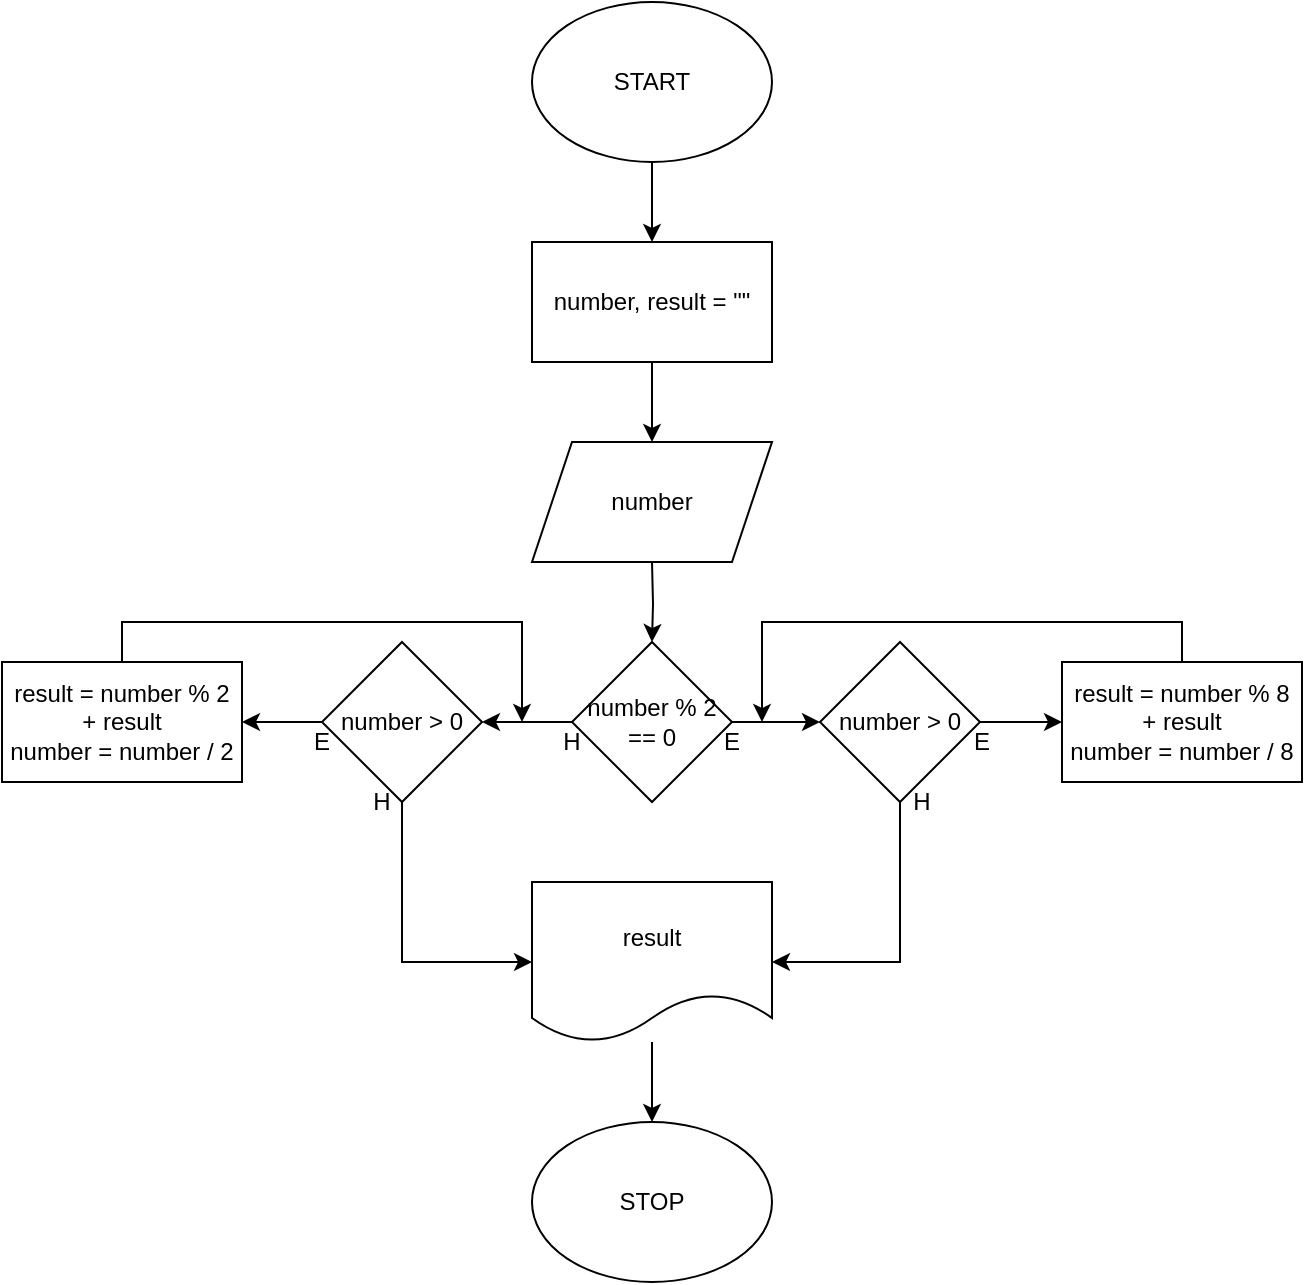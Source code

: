 <mxfile version="13.9.9" type="device"><diagram id="j4sglhTWgFKUVq_U1RRC" name="Page-1"><mxGraphModel dx="1002" dy="628" grid="1" gridSize="10" guides="1" tooltips="1" connect="1" arrows="1" fold="1" page="1" pageScale="1" pageWidth="850" pageHeight="1100" math="0" shadow="0"><root><mxCell id="0"/><mxCell id="1" parent="0"/><mxCell id="uGl9izMZ99gcYVm2GILh-11" style="edgeStyle=orthogonalEdgeStyle;rounded=0;orthogonalLoop=1;jettySize=auto;html=1;entryX=0.5;entryY=0;entryDx=0;entryDy=0;" parent="1" source="uGl9izMZ99gcYVm2GILh-1" target="uGl9izMZ99gcYVm2GILh-2" edge="1"><mxGeometry relative="1" as="geometry"/></mxCell><mxCell id="uGl9izMZ99gcYVm2GILh-1" value="START" style="ellipse;whiteSpace=wrap;html=1;" parent="1" vertex="1"><mxGeometry x="365" width="120" height="80" as="geometry"/></mxCell><mxCell id="uGl9izMZ99gcYVm2GILh-12" style="edgeStyle=orthogonalEdgeStyle;rounded=0;orthogonalLoop=1;jettySize=auto;html=1;" parent="1" target="uGl9izMZ99gcYVm2GILh-3" edge="1"><mxGeometry relative="1" as="geometry"><mxPoint x="425" y="280" as="sourcePoint"/></mxGeometry></mxCell><mxCell id="d583doVO8bOeoWh7Vi-T-2" style="edgeStyle=orthogonalEdgeStyle;rounded=0;orthogonalLoop=1;jettySize=auto;html=1;entryX=0.5;entryY=0;entryDx=0;entryDy=0;" edge="1" parent="1" source="uGl9izMZ99gcYVm2GILh-2" target="d583doVO8bOeoWh7Vi-T-1"><mxGeometry relative="1" as="geometry"/></mxCell><mxCell id="uGl9izMZ99gcYVm2GILh-2" value="number, result = &quot;&quot;" style="rounded=0;whiteSpace=wrap;html=1;" parent="1" vertex="1"><mxGeometry x="365" y="120" width="120" height="60" as="geometry"/></mxCell><mxCell id="uGl9izMZ99gcYVm2GILh-13" style="edgeStyle=orthogonalEdgeStyle;rounded=0;orthogonalLoop=1;jettySize=auto;html=1;entryX=0;entryY=0.5;entryDx=0;entryDy=0;" parent="1" source="uGl9izMZ99gcYVm2GILh-3" target="uGl9izMZ99gcYVm2GILh-5" edge="1"><mxGeometry relative="1" as="geometry"/></mxCell><mxCell id="uGl9izMZ99gcYVm2GILh-17" style="edgeStyle=orthogonalEdgeStyle;rounded=0;orthogonalLoop=1;jettySize=auto;html=1;entryX=1;entryY=0.5;entryDx=0;entryDy=0;" parent="1" source="uGl9izMZ99gcYVm2GILh-3" target="uGl9izMZ99gcYVm2GILh-9" edge="1"><mxGeometry relative="1" as="geometry"/></mxCell><mxCell id="uGl9izMZ99gcYVm2GILh-3" value="number % 2 == 0" style="rhombus;whiteSpace=wrap;html=1;" parent="1" vertex="1"><mxGeometry x="385" y="320" width="80" height="80" as="geometry"/></mxCell><mxCell id="uGl9izMZ99gcYVm2GILh-14" style="edgeStyle=orthogonalEdgeStyle;rounded=0;orthogonalLoop=1;jettySize=auto;html=1;entryX=0;entryY=0.5;entryDx=0;entryDy=0;" parent="1" source="uGl9izMZ99gcYVm2GILh-5" target="uGl9izMZ99gcYVm2GILh-6" edge="1"><mxGeometry relative="1" as="geometry"/></mxCell><mxCell id="uGl9izMZ99gcYVm2GILh-20" style="edgeStyle=orthogonalEdgeStyle;rounded=0;orthogonalLoop=1;jettySize=auto;html=1;entryX=1;entryY=0.5;entryDx=0;entryDy=0;" parent="1" source="uGl9izMZ99gcYVm2GILh-5" target="uGl9izMZ99gcYVm2GILh-8" edge="1"><mxGeometry relative="1" as="geometry"><Array as="points"><mxPoint x="549" y="480"/></Array></mxGeometry></mxCell><mxCell id="uGl9izMZ99gcYVm2GILh-5" value="number &amp;gt; 0" style="rhombus;whiteSpace=wrap;html=1;" parent="1" vertex="1"><mxGeometry x="509" y="320" width="80" height="80" as="geometry"/></mxCell><mxCell id="uGl9izMZ99gcYVm2GILh-15" style="edgeStyle=orthogonalEdgeStyle;rounded=0;orthogonalLoop=1;jettySize=auto;html=1;" parent="1" source="uGl9izMZ99gcYVm2GILh-6" edge="1"><mxGeometry relative="1" as="geometry"><mxPoint x="480" y="360" as="targetPoint"/><Array as="points"><mxPoint x="690" y="310"/><mxPoint x="480" y="310"/></Array></mxGeometry></mxCell><mxCell id="uGl9izMZ99gcYVm2GILh-6" value="result = number % 8 + result&lt;br&gt;number = number / 8" style="rounded=0;whiteSpace=wrap;html=1;" parent="1" vertex="1"><mxGeometry x="630" y="330" width="120" height="60" as="geometry"/></mxCell><mxCell id="uGl9izMZ99gcYVm2GILh-19" style="edgeStyle=orthogonalEdgeStyle;rounded=0;orthogonalLoop=1;jettySize=auto;html=1;" parent="1" source="uGl9izMZ99gcYVm2GILh-7" edge="1"><mxGeometry relative="1" as="geometry"><mxPoint x="360" y="360" as="targetPoint"/><Array as="points"><mxPoint x="160" y="310"/><mxPoint x="360" y="310"/></Array></mxGeometry></mxCell><mxCell id="uGl9izMZ99gcYVm2GILh-7" value="result = number % 2 + result&lt;br&gt;number = number / 2" style="rounded=0;whiteSpace=wrap;html=1;gradientColor=#ffffff;" parent="1" vertex="1"><mxGeometry x="100" y="330" width="120" height="60" as="geometry"/></mxCell><mxCell id="uGl9izMZ99gcYVm2GILh-22" style="edgeStyle=orthogonalEdgeStyle;rounded=0;orthogonalLoop=1;jettySize=auto;html=1;entryX=0.5;entryY=0;entryDx=0;entryDy=0;" parent="1" source="uGl9izMZ99gcYVm2GILh-8" target="uGl9izMZ99gcYVm2GILh-10" edge="1"><mxGeometry relative="1" as="geometry"/></mxCell><mxCell id="uGl9izMZ99gcYVm2GILh-8" value="result" style="shape=document;whiteSpace=wrap;html=1;boundedLbl=1;gradientColor=#ffffff;" parent="1" vertex="1"><mxGeometry x="365" y="440" width="120" height="80" as="geometry"/></mxCell><mxCell id="uGl9izMZ99gcYVm2GILh-18" style="edgeStyle=orthogonalEdgeStyle;rounded=0;orthogonalLoop=1;jettySize=auto;html=1;entryX=1;entryY=0.5;entryDx=0;entryDy=0;" parent="1" source="uGl9izMZ99gcYVm2GILh-9" target="uGl9izMZ99gcYVm2GILh-7" edge="1"><mxGeometry relative="1" as="geometry"/></mxCell><mxCell id="uGl9izMZ99gcYVm2GILh-21" style="edgeStyle=orthogonalEdgeStyle;rounded=0;orthogonalLoop=1;jettySize=auto;html=1;entryX=0;entryY=0.5;entryDx=0;entryDy=0;" parent="1" source="uGl9izMZ99gcYVm2GILh-9" target="uGl9izMZ99gcYVm2GILh-8" edge="1"><mxGeometry relative="1" as="geometry"><Array as="points"><mxPoint x="300" y="480"/></Array></mxGeometry></mxCell><mxCell id="uGl9izMZ99gcYVm2GILh-9" value="number &amp;gt; 0" style="rhombus;whiteSpace=wrap;html=1;" parent="1" vertex="1"><mxGeometry x="260" y="320" width="80" height="80" as="geometry"/></mxCell><mxCell id="uGl9izMZ99gcYVm2GILh-10" value="STOP" style="ellipse;whiteSpace=wrap;html=1;" parent="1" vertex="1"><mxGeometry x="365" y="560" width="120" height="80" as="geometry"/></mxCell><mxCell id="uGl9izMZ99gcYVm2GILh-23" value="E" style="text;html=1;strokeColor=none;fillColor=none;align=center;verticalAlign=middle;whiteSpace=wrap;rounded=0;" parent="1" vertex="1"><mxGeometry x="445" y="360" width="40" height="20" as="geometry"/></mxCell><mxCell id="uGl9izMZ99gcYVm2GILh-24" value="E" style="text;html=1;strokeColor=none;fillColor=none;align=center;verticalAlign=middle;whiteSpace=wrap;rounded=0;" parent="1" vertex="1"><mxGeometry x="570" y="360" width="40" height="20" as="geometry"/></mxCell><mxCell id="uGl9izMZ99gcYVm2GILh-25" value="H" style="text;html=1;strokeColor=none;fillColor=none;align=center;verticalAlign=middle;whiteSpace=wrap;rounded=0;" parent="1" vertex="1"><mxGeometry x="540" y="390" width="40" height="20" as="geometry"/></mxCell><mxCell id="uGl9izMZ99gcYVm2GILh-26" value="H" style="text;html=1;strokeColor=none;fillColor=none;align=center;verticalAlign=middle;whiteSpace=wrap;rounded=0;" parent="1" vertex="1"><mxGeometry x="365" y="360" width="40" height="20" as="geometry"/></mxCell><mxCell id="uGl9izMZ99gcYVm2GILh-27" value="E" style="text;html=1;strokeColor=none;fillColor=none;align=center;verticalAlign=middle;whiteSpace=wrap;rounded=0;" parent="1" vertex="1"><mxGeometry x="240" y="360" width="40" height="20" as="geometry"/></mxCell><mxCell id="uGl9izMZ99gcYVm2GILh-28" value="H" style="text;html=1;strokeColor=none;fillColor=none;align=center;verticalAlign=middle;whiteSpace=wrap;rounded=0;" parent="1" vertex="1"><mxGeometry x="270" y="390" width="40" height="20" as="geometry"/></mxCell><mxCell id="d583doVO8bOeoWh7Vi-T-1" value="number" style="shape=parallelogram;perimeter=parallelogramPerimeter;whiteSpace=wrap;html=1;fixedSize=1;" vertex="1" parent="1"><mxGeometry x="365" y="220" width="120" height="60" as="geometry"/></mxCell></root></mxGraphModel></diagram></mxfile>